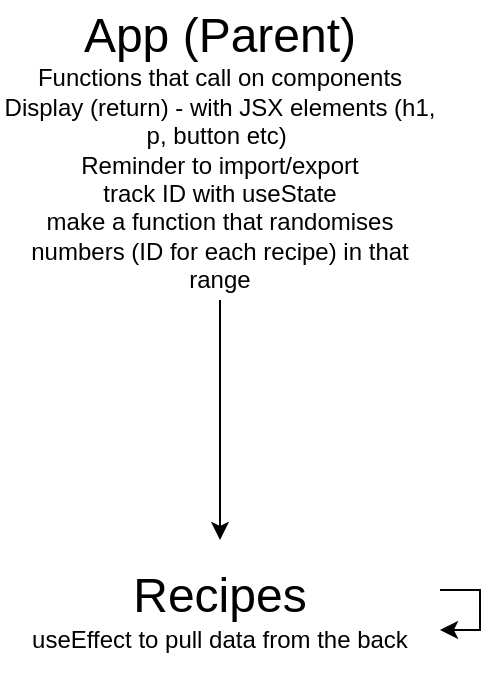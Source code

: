<mxfile version="14.2.4" type="embed">
    <diagram id="Y1w6JsZQ-X2p6TpU3VH1" name="Page-1">
        <mxGraphModel dx="968" dy="680" grid="1" gridSize="10" guides="1" tooltips="1" connect="1" arrows="1" fold="1" page="1" pageScale="1" pageWidth="850" pageHeight="1100" math="0" shadow="0">
            <root>
                <mxCell id="0"/>
                <mxCell id="1" parent="0"/>
                <mxCell id="3" value="&lt;font&gt;&lt;span style=&quot;font-size: 24px&quot;&gt;App (Parent)&lt;/span&gt;&lt;br&gt;&lt;font style=&quot;font-size: 12px&quot;&gt;Functions that call on components&lt;br&gt;&lt;/font&gt;Display (return) - with JSX elements (h1, p, button etc)&amp;nbsp;&lt;br&gt;Reminder to import/export&lt;br&gt;track ID with useState&lt;br&gt;make a function that randomises numbers (ID for each recipe) in that range&lt;br&gt;&lt;/font&gt;" style="text;html=1;strokeColor=none;fillColor=none;align=center;verticalAlign=middle;whiteSpace=wrap;rounded=0;" vertex="1" parent="1">
                    <mxGeometry x="310" y="10" width="220" height="150" as="geometry"/>
                </mxCell>
                <mxCell id="7" value="&lt;font&gt;&lt;span style=&quot;font-size: 24px&quot;&gt;Recipes&lt;/span&gt;&lt;br&gt;&lt;font style=&quot;font-size: 12px&quot;&gt;useEffect to pull data from the back&lt;/font&gt;&lt;br&gt;&lt;/font&gt;" style="text;html=1;strokeColor=none;fillColor=none;align=center;verticalAlign=middle;whiteSpace=wrap;rounded=0;" vertex="1" parent="1">
                    <mxGeometry x="310" y="280" width="220" height="70" as="geometry"/>
                </mxCell>
                <mxCell id="8" value="" style="endArrow=classic;html=1;" edge="1" parent="1" source="3" target="7">
                    <mxGeometry width="50" height="50" relative="1" as="geometry">
                        <mxPoint x="470" y="209" as="sourcePoint"/>
                        <mxPoint x="530" y="269" as="targetPoint"/>
                    </mxGeometry>
                </mxCell>
                <mxCell id="9" style="edgeStyle=orthogonalEdgeStyle;rounded=0;orthogonalLoop=1;jettySize=auto;html=1;" edge="1" parent="1" source="7" target="7">
                    <mxGeometry relative="1" as="geometry"/>
                </mxCell>
            </root>
        </mxGraphModel>
    </diagram>
</mxfile>